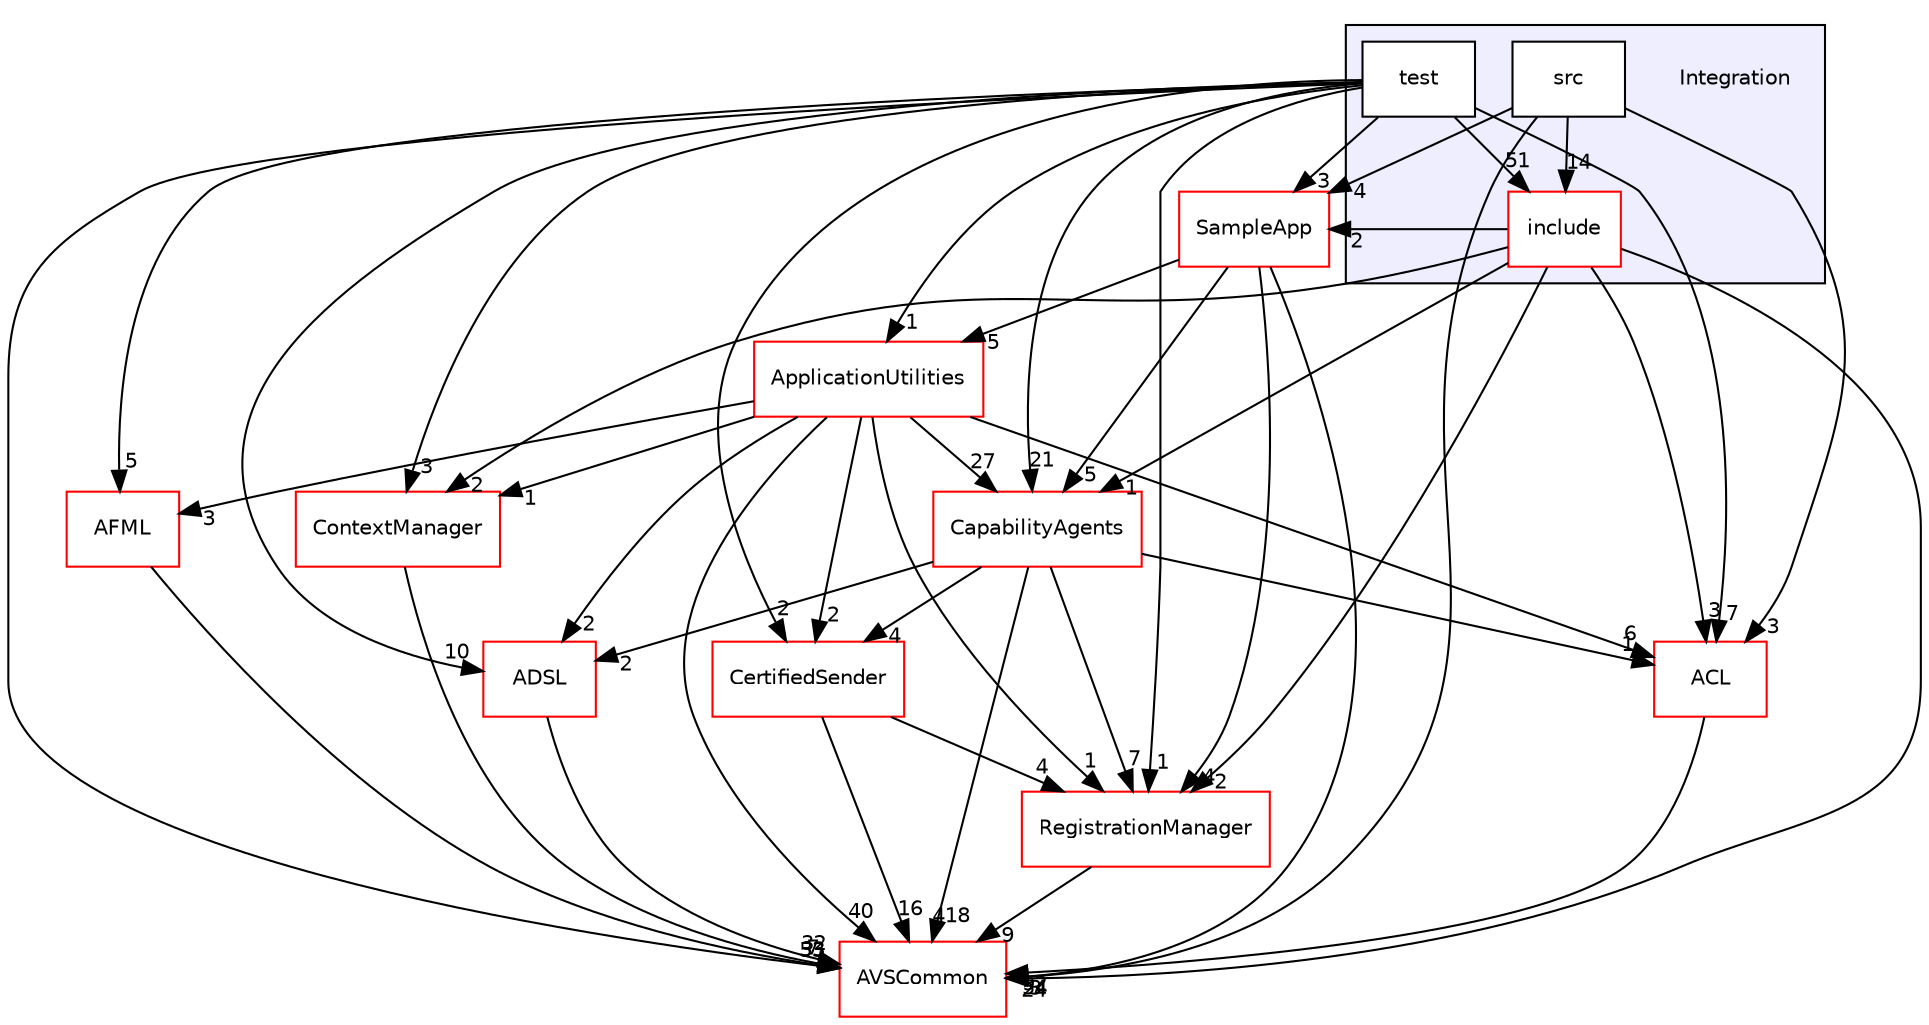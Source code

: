 digraph "/workplace/avs-device-sdk/Integration" {
  compound=true
  node [ fontsize="10", fontname="Helvetica"];
  edge [ labelfontsize="10", labelfontname="Helvetica"];
  subgraph clusterdir_eecb7863cc5539e333a9a51474f7e532 {
    graph [ bgcolor="#eeeeff", pencolor="black", label="" URL="dir_eecb7863cc5539e333a9a51474f7e532.html"];
    dir_eecb7863cc5539e333a9a51474f7e532 [shape=plaintext label="Integration"];
    dir_d487033c4cf6e1e6824ef2db7b280e3e [shape=box label="include" color="red" fillcolor="white" style="filled" URL="dir_d487033c4cf6e1e6824ef2db7b280e3e.html"];
    dir_b305b79323af1f2661a24900bce79295 [shape=box label="src" color="black" fillcolor="white" style="filled" URL="dir_b305b79323af1f2661a24900bce79295.html"];
    dir_50bcd1f3ad209fedb0a0d7411aa531ff [shape=box label="test" color="black" fillcolor="white" style="filled" URL="dir_50bcd1f3ad209fedb0a0d7411aa531ff.html"];
  }
  dir_69fa8d0f4fee2820ffc8601fbf428b42 [shape=box label="SampleApp" fillcolor="white" style="filled" color="red" URL="dir_69fa8d0f4fee2820ffc8601fbf428b42.html"];
  dir_748b5abbb33df61eda67007924a1a0cb [shape=box label="ApplicationUtilities" fillcolor="white" style="filled" color="red" URL="dir_748b5abbb33df61eda67007924a1a0cb.html"];
  dir_15a1dcf98404372b5aa31671439f6987 [shape=box label="AFML" fillcolor="white" style="filled" color="red" URL="dir_15a1dcf98404372b5aa31671439f6987.html"];
  dir_7cf910bd1d7603f12ef47ff650cec893 [shape=box label="CapabilityAgents" fillcolor="white" style="filled" color="red" URL="dir_7cf910bd1d7603f12ef47ff650cec893.html"];
  dir_ed284a04dd0d49c135ac897057737ac2 [shape=box label="ContextManager" fillcolor="white" style="filled" color="red" URL="dir_ed284a04dd0d49c135ac897057737ac2.html"];
  dir_cf27311ab9f4263eef70b28364b95692 [shape=box label="CertifiedSender" fillcolor="white" style="filled" color="red" URL="dir_cf27311ab9f4263eef70b28364b95692.html"];
  dir_b1dfedc9efa610ba8c818c30206ff41f [shape=box label="ACL" fillcolor="white" style="filled" color="red" URL="dir_b1dfedc9efa610ba8c818c30206ff41f.html"];
  dir_13e65effb2bde530b17b3d5eefcd0266 [shape=box label="AVSCommon" fillcolor="white" style="filled" color="red" URL="dir_13e65effb2bde530b17b3d5eefcd0266.html"];
  dir_b14333b5607b47fe7356eaa790107bd3 [shape=box label="RegistrationManager" fillcolor="white" style="filled" color="red" URL="dir_b14333b5607b47fe7356eaa790107bd3.html"];
  dir_edb1b7e8f1a5d5a1b864206edd6d398d [shape=box label="ADSL" fillcolor="white" style="filled" color="red" URL="dir_edb1b7e8f1a5d5a1b864206edd6d398d.html"];
  dir_d487033c4cf6e1e6824ef2db7b280e3e->dir_69fa8d0f4fee2820ffc8601fbf428b42 [headlabel="2", labeldistance=1.5 headhref="dir_000205_000250.html"];
  dir_d487033c4cf6e1e6824ef2db7b280e3e->dir_7cf910bd1d7603f12ef47ff650cec893 [headlabel="1", labeldistance=1.5 headhref="dir_000205_000052.html"];
  dir_d487033c4cf6e1e6824ef2db7b280e3e->dir_ed284a04dd0d49c135ac897057737ac2 [headlabel="2", labeldistance=1.5 headhref="dir_000205_000195.html"];
  dir_d487033c4cf6e1e6824ef2db7b280e3e->dir_b1dfedc9efa610ba8c818c30206ff41f [headlabel="3", labeldistance=1.5 headhref="dir_000205_000000.html"];
  dir_d487033c4cf6e1e6824ef2db7b280e3e->dir_13e65effb2bde530b17b3d5eefcd0266 [headlabel="24", labeldistance=1.5 headhref="dir_000205_000009.html"];
  dir_d487033c4cf6e1e6824ef2db7b280e3e->dir_b14333b5607b47fe7356eaa790107bd3 [headlabel="2", labeldistance=1.5 headhref="dir_000205_000245.html"];
  dir_69fa8d0f4fee2820ffc8601fbf428b42->dir_748b5abbb33df61eda67007924a1a0cb [headlabel="5", labeldistance=1.5 headhref="dir_000250_000030.html"];
  dir_69fa8d0f4fee2820ffc8601fbf428b42->dir_7cf910bd1d7603f12ef47ff650cec893 [headlabel="5", labeldistance=1.5 headhref="dir_000250_000052.html"];
  dir_69fa8d0f4fee2820ffc8601fbf428b42->dir_13e65effb2bde530b17b3d5eefcd0266 [headlabel="54", labeldistance=1.5 headhref="dir_000250_000009.html"];
  dir_69fa8d0f4fee2820ffc8601fbf428b42->dir_b14333b5607b47fe7356eaa790107bd3 [headlabel="4", labeldistance=1.5 headhref="dir_000250_000245.html"];
  dir_748b5abbb33df61eda67007924a1a0cb->dir_15a1dcf98404372b5aa31671439f6987 [headlabel="3", labeldistance=1.5 headhref="dir_000030_000025.html"];
  dir_748b5abbb33df61eda67007924a1a0cb->dir_7cf910bd1d7603f12ef47ff650cec893 [headlabel="27", labeldistance=1.5 headhref="dir_000030_000052.html"];
  dir_748b5abbb33df61eda67007924a1a0cb->dir_ed284a04dd0d49c135ac897057737ac2 [headlabel="1", labeldistance=1.5 headhref="dir_000030_000195.html"];
  dir_748b5abbb33df61eda67007924a1a0cb->dir_cf27311ab9f4263eef70b28364b95692 [headlabel="2", labeldistance=1.5 headhref="dir_000030_000190.html"];
  dir_748b5abbb33df61eda67007924a1a0cb->dir_b1dfedc9efa610ba8c818c30206ff41f [headlabel="6", labeldistance=1.5 headhref="dir_000030_000000.html"];
  dir_748b5abbb33df61eda67007924a1a0cb->dir_13e65effb2bde530b17b3d5eefcd0266 [headlabel="40", labeldistance=1.5 headhref="dir_000030_000009.html"];
  dir_748b5abbb33df61eda67007924a1a0cb->dir_b14333b5607b47fe7356eaa790107bd3 [headlabel="1", labeldistance=1.5 headhref="dir_000030_000245.html"];
  dir_748b5abbb33df61eda67007924a1a0cb->dir_edb1b7e8f1a5d5a1b864206edd6d398d [headlabel="2", labeldistance=1.5 headhref="dir_000030_000014.html"];
  dir_15a1dcf98404372b5aa31671439f6987->dir_13e65effb2bde530b17b3d5eefcd0266 [headlabel="33", labeldistance=1.5 headhref="dir_000025_000009.html"];
  dir_7cf910bd1d7603f12ef47ff650cec893->dir_cf27311ab9f4263eef70b28364b95692 [headlabel="4", labeldistance=1.5 headhref="dir_000052_000190.html"];
  dir_7cf910bd1d7603f12ef47ff650cec893->dir_b1dfedc9efa610ba8c818c30206ff41f [headlabel="1", labeldistance=1.5 headhref="dir_000052_000000.html"];
  dir_7cf910bd1d7603f12ef47ff650cec893->dir_13e65effb2bde530b17b3d5eefcd0266 [headlabel="418", labeldistance=1.5 headhref="dir_000052_000009.html"];
  dir_7cf910bd1d7603f12ef47ff650cec893->dir_b14333b5607b47fe7356eaa790107bd3 [headlabel="7", labeldistance=1.5 headhref="dir_000052_000245.html"];
  dir_7cf910bd1d7603f12ef47ff650cec893->dir_edb1b7e8f1a5d5a1b864206edd6d398d [headlabel="2", labeldistance=1.5 headhref="dir_000052_000014.html"];
  dir_ed284a04dd0d49c135ac897057737ac2->dir_13e65effb2bde530b17b3d5eefcd0266 [headlabel="7", labeldistance=1.5 headhref="dir_000195_000009.html"];
  dir_cf27311ab9f4263eef70b28364b95692->dir_13e65effb2bde530b17b3d5eefcd0266 [headlabel="16", labeldistance=1.5 headhref="dir_000190_000009.html"];
  dir_cf27311ab9f4263eef70b28364b95692->dir_b14333b5607b47fe7356eaa790107bd3 [headlabel="4", labeldistance=1.5 headhref="dir_000190_000245.html"];
  dir_b1dfedc9efa610ba8c818c30206ff41f->dir_13e65effb2bde530b17b3d5eefcd0266 [headlabel="92", labeldistance=1.5 headhref="dir_000000_000009.html"];
  dir_b14333b5607b47fe7356eaa790107bd3->dir_13e65effb2bde530b17b3d5eefcd0266 [headlabel="9", labeldistance=1.5 headhref="dir_000245_000009.html"];
  dir_b305b79323af1f2661a24900bce79295->dir_d487033c4cf6e1e6824ef2db7b280e3e [headlabel="14", labeldistance=1.5 headhref="dir_000207_000205.html"];
  dir_b305b79323af1f2661a24900bce79295->dir_69fa8d0f4fee2820ffc8601fbf428b42 [headlabel="4", labeldistance=1.5 headhref="dir_000207_000250.html"];
  dir_b305b79323af1f2661a24900bce79295->dir_b1dfedc9efa610ba8c818c30206ff41f [headlabel="3", labeldistance=1.5 headhref="dir_000207_000000.html"];
  dir_b305b79323af1f2661a24900bce79295->dir_13e65effb2bde530b17b3d5eefcd0266 [headlabel="3", labeldistance=1.5 headhref="dir_000207_000009.html"];
  dir_edb1b7e8f1a5d5a1b864206edd6d398d->dir_13e65effb2bde530b17b3d5eefcd0266 [headlabel="32", labeldistance=1.5 headhref="dir_000014_000009.html"];
  dir_50bcd1f3ad209fedb0a0d7411aa531ff->dir_d487033c4cf6e1e6824ef2db7b280e3e [headlabel="51", labeldistance=1.5 headhref="dir_000208_000205.html"];
  dir_50bcd1f3ad209fedb0a0d7411aa531ff->dir_69fa8d0f4fee2820ffc8601fbf428b42 [headlabel="3", labeldistance=1.5 headhref="dir_000208_000250.html"];
  dir_50bcd1f3ad209fedb0a0d7411aa531ff->dir_748b5abbb33df61eda67007924a1a0cb [headlabel="1", labeldistance=1.5 headhref="dir_000208_000030.html"];
  dir_50bcd1f3ad209fedb0a0d7411aa531ff->dir_15a1dcf98404372b5aa31671439f6987 [headlabel="5", labeldistance=1.5 headhref="dir_000208_000025.html"];
  dir_50bcd1f3ad209fedb0a0d7411aa531ff->dir_7cf910bd1d7603f12ef47ff650cec893 [headlabel="21", labeldistance=1.5 headhref="dir_000208_000052.html"];
  dir_50bcd1f3ad209fedb0a0d7411aa531ff->dir_ed284a04dd0d49c135ac897057737ac2 [headlabel="3", labeldistance=1.5 headhref="dir_000208_000195.html"];
  dir_50bcd1f3ad209fedb0a0d7411aa531ff->dir_cf27311ab9f4263eef70b28364b95692 [headlabel="2", labeldistance=1.5 headhref="dir_000208_000190.html"];
  dir_50bcd1f3ad209fedb0a0d7411aa531ff->dir_b1dfedc9efa610ba8c818c30206ff41f [headlabel="7", labeldistance=1.5 headhref="dir_000208_000000.html"];
  dir_50bcd1f3ad209fedb0a0d7411aa531ff->dir_13e65effb2bde530b17b3d5eefcd0266 [headlabel="53", labeldistance=1.5 headhref="dir_000208_000009.html"];
  dir_50bcd1f3ad209fedb0a0d7411aa531ff->dir_b14333b5607b47fe7356eaa790107bd3 [headlabel="1", labeldistance=1.5 headhref="dir_000208_000245.html"];
  dir_50bcd1f3ad209fedb0a0d7411aa531ff->dir_edb1b7e8f1a5d5a1b864206edd6d398d [headlabel="10", labeldistance=1.5 headhref="dir_000208_000014.html"];
}
